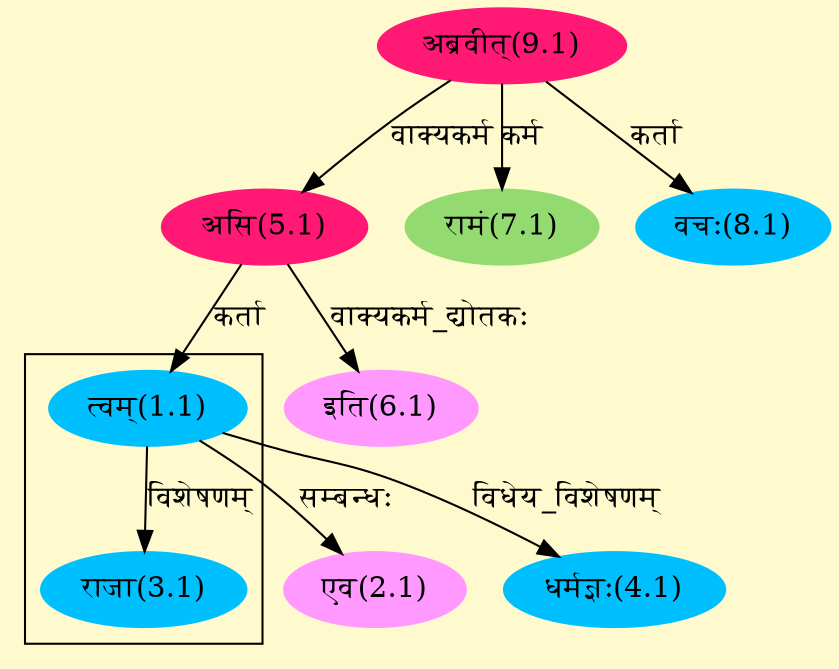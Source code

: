 digraph G{
rankdir=BT;
 compound=true;
 bgcolor="lemonchiffon1";

subgraph cluster_1{
Node3_1 [style=filled, color="#00BFFF" label = "राजा(3.1)"]
Node1_1 [style=filled, color="#00BFFF" label = "त्वम्(1.1)"]

}
Node1_1 [style=filled, color="#00BFFF" label = "त्वम्(1.1)"]
Node5_1 [style=filled, color="#FF1975" label = "असि(5.1)"]
Node2_1 [style=filled, color="#FF99FF" label = "एव(2.1)"]
Node4_1 [style=filled, color="#00BFFF" label = "धर्मज्ञः(4.1)"]
Node9_1 [style=filled, color="#FF1975" label = "अब्रवीत्(9.1)"]
Node6_1 [style=filled, color="#FF99FF" label = "इति(6.1)"]
Node7_1 [style=filled, color="#93DB70" label = "रामं(7.1)"]
Node8_1 [style=filled, color="#00BFFF" label = "वचः(8.1)"]
/* Start of Relations section */

Node1_1 -> Node5_1 [  label="कर्ता"  dir="back" ]
Node2_1 -> Node1_1 [  label="सम्बन्धः"  dir="back" ]
Node3_1 -> Node1_1 [  label="विशेषणम्"  dir="back" ]
Node4_1 -> Node1_1 [  label="विधेय_विशेषणम्"  dir="back" ]
Node5_1 -> Node9_1 [  label="वाक्यकर्म"  dir="back" ]
Node6_1 -> Node5_1 [  label="वाक्यकर्म_द्योतकः"  dir="back" ]
Node7_1 -> Node9_1 [  label="कर्म"  dir="back" ]
Node8_1 -> Node9_1 [  label="कर्ता"  dir="back" ]
}
